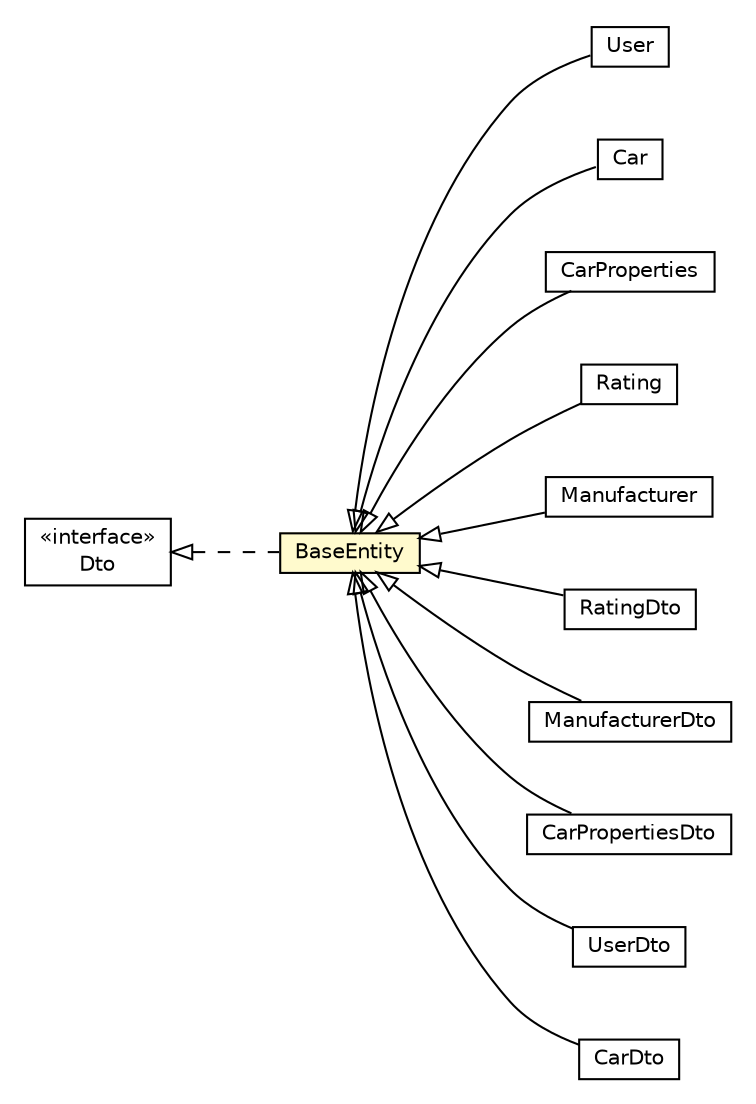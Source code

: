 #!/usr/local/bin/dot
#
# Class diagram 
# Generated by UMLGraph version R5_6-24-gf6e263 (http://www.umlgraph.org/)
#

digraph G {
	edge [fontname="Helvetica",fontsize=10,labelfontname="Helvetica",labelfontsize=10];
	node [fontname="Helvetica",fontsize=10,shape=plaintext];
	nodesep=0.25;
	ranksep=0.5;
	rankdir=LR;
	// com.gwtplatform.carstore.server.dao.domain.User
	c98928 [label=<<table title="com.gwtplatform.carstore.server.dao.domain.User" border="0" cellborder="1" cellspacing="0" cellpadding="2" port="p" href="../../server/dao/domain/User.html">
		<tr><td><table border="0" cellspacing="0" cellpadding="1">
<tr><td align="center" balign="center"> User </td></tr>
		</table></td></tr>
		</table>>, URL="../../server/dao/domain/User.html", fontname="Helvetica", fontcolor="black", fontsize=10.0];
	// com.gwtplatform.carstore.server.dao.domain.Car
	c98929 [label=<<table title="com.gwtplatform.carstore.server.dao.domain.Car" border="0" cellborder="1" cellspacing="0" cellpadding="2" port="p" href="../../server/dao/domain/Car.html">
		<tr><td><table border="0" cellspacing="0" cellpadding="1">
<tr><td align="center" balign="center"> Car </td></tr>
		</table></td></tr>
		</table>>, URL="../../server/dao/domain/Car.html", fontname="Helvetica", fontcolor="black", fontsize=10.0];
	// com.gwtplatform.carstore.server.dao.domain.CarProperties
	c98930 [label=<<table title="com.gwtplatform.carstore.server.dao.domain.CarProperties" border="0" cellborder="1" cellspacing="0" cellpadding="2" port="p" href="../../server/dao/domain/CarProperties.html">
		<tr><td><table border="0" cellspacing="0" cellpadding="1">
<tr><td align="center" balign="center"> CarProperties </td></tr>
		</table></td></tr>
		</table>>, URL="../../server/dao/domain/CarProperties.html", fontname="Helvetica", fontcolor="black", fontsize=10.0];
	// com.gwtplatform.carstore.server.dao.domain.Rating
	c98932 [label=<<table title="com.gwtplatform.carstore.server.dao.domain.Rating" border="0" cellborder="1" cellspacing="0" cellpadding="2" port="p" href="../../server/dao/domain/Rating.html">
		<tr><td><table border="0" cellspacing="0" cellpadding="1">
<tr><td align="center" balign="center"> Rating </td></tr>
		</table></td></tr>
		</table>>, URL="../../server/dao/domain/Rating.html", fontname="Helvetica", fontcolor="black", fontsize=10.0];
	// com.gwtplatform.carstore.server.dao.domain.Manufacturer
	c98933 [label=<<table title="com.gwtplatform.carstore.server.dao.domain.Manufacturer" border="0" cellborder="1" cellspacing="0" cellpadding="2" port="p" href="../../server/dao/domain/Manufacturer.html">
		<tr><td><table border="0" cellspacing="0" cellpadding="1">
<tr><td align="center" balign="center"> Manufacturer </td></tr>
		</table></td></tr>
		</table>>, URL="../../server/dao/domain/Manufacturer.html", fontname="Helvetica", fontcolor="black", fontsize=10.0];
	// com.gwtplatform.carstore.shared.dto.RatingDto
	c98952 [label=<<table title="com.gwtplatform.carstore.shared.dto.RatingDto" border="0" cellborder="1" cellspacing="0" cellpadding="2" port="p" href="./RatingDto.html">
		<tr><td><table border="0" cellspacing="0" cellpadding="1">
<tr><td align="center" balign="center"> RatingDto </td></tr>
		</table></td></tr>
		</table>>, URL="./RatingDto.html", fontname="Helvetica", fontcolor="black", fontsize=10.0];
	// com.gwtplatform.carstore.shared.dto.ManufacturerDto
	c98954 [label=<<table title="com.gwtplatform.carstore.shared.dto.ManufacturerDto" border="0" cellborder="1" cellspacing="0" cellpadding="2" port="p" href="./ManufacturerDto.html">
		<tr><td><table border="0" cellspacing="0" cellpadding="1">
<tr><td align="center" balign="center"> ManufacturerDto </td></tr>
		</table></td></tr>
		</table>>, URL="./ManufacturerDto.html", fontname="Helvetica", fontcolor="black", fontsize=10.0];
	// com.gwtplatform.carstore.shared.dto.CarPropertiesDto
	c98956 [label=<<table title="com.gwtplatform.carstore.shared.dto.CarPropertiesDto" border="0" cellborder="1" cellspacing="0" cellpadding="2" port="p" href="./CarPropertiesDto.html">
		<tr><td><table border="0" cellspacing="0" cellpadding="1">
<tr><td align="center" balign="center"> CarPropertiesDto </td></tr>
		</table></td></tr>
		</table>>, URL="./CarPropertiesDto.html", fontname="Helvetica", fontcolor="black", fontsize=10.0];
	// com.gwtplatform.carstore.shared.dto.BaseEntity
	c98957 [label=<<table title="com.gwtplatform.carstore.shared.dto.BaseEntity" border="0" cellborder="1" cellspacing="0" cellpadding="2" port="p" bgcolor="lemonChiffon" href="./BaseEntity.html">
		<tr><td><table border="0" cellspacing="0" cellpadding="1">
<tr><td align="center" balign="center"> BaseEntity </td></tr>
		</table></td></tr>
		</table>>, URL="./BaseEntity.html", fontname="Helvetica", fontcolor="black", fontsize=10.0];
	// com.gwtplatform.carstore.shared.dto.UserDto
	c98959 [label=<<table title="com.gwtplatform.carstore.shared.dto.UserDto" border="0" cellborder="1" cellspacing="0" cellpadding="2" port="p" href="./UserDto.html">
		<tr><td><table border="0" cellspacing="0" cellpadding="1">
<tr><td align="center" balign="center"> UserDto </td></tr>
		</table></td></tr>
		</table>>, URL="./UserDto.html", fontname="Helvetica", fontcolor="black", fontsize=10.0];
	// com.gwtplatform.carstore.shared.dto.CarDto
	c98961 [label=<<table title="com.gwtplatform.carstore.shared.dto.CarDto" border="0" cellborder="1" cellspacing="0" cellpadding="2" port="p" href="./CarDto.html">
		<tr><td><table border="0" cellspacing="0" cellpadding="1">
<tr><td align="center" balign="center"> CarDto </td></tr>
		</table></td></tr>
		</table>>, URL="./CarDto.html", fontname="Helvetica", fontcolor="black", fontsize=10.0];
	// com.gwtplatform.carstore.shared.dto.Dto
	c98962 [label=<<table title="com.gwtplatform.carstore.shared.dto.Dto" border="0" cellborder="1" cellspacing="0" cellpadding="2" port="p" href="./Dto.html">
		<tr><td><table border="0" cellspacing="0" cellpadding="1">
<tr><td align="center" balign="center"> &#171;interface&#187; </td></tr>
<tr><td align="center" balign="center"> Dto </td></tr>
		</table></td></tr>
		</table>>, URL="./Dto.html", fontname="Helvetica", fontcolor="black", fontsize=10.0];
	//com.gwtplatform.carstore.server.dao.domain.User extends com.gwtplatform.carstore.shared.dto.BaseEntity
	c98957:p -> c98928:p [dir=back,arrowtail=empty];
	//com.gwtplatform.carstore.server.dao.domain.Car extends com.gwtplatform.carstore.shared.dto.BaseEntity
	c98957:p -> c98929:p [dir=back,arrowtail=empty];
	//com.gwtplatform.carstore.server.dao.domain.CarProperties extends com.gwtplatform.carstore.shared.dto.BaseEntity
	c98957:p -> c98930:p [dir=back,arrowtail=empty];
	//com.gwtplatform.carstore.server.dao.domain.Rating extends com.gwtplatform.carstore.shared.dto.BaseEntity
	c98957:p -> c98932:p [dir=back,arrowtail=empty];
	//com.gwtplatform.carstore.server.dao.domain.Manufacturer extends com.gwtplatform.carstore.shared.dto.BaseEntity
	c98957:p -> c98933:p [dir=back,arrowtail=empty];
	//com.gwtplatform.carstore.shared.dto.RatingDto extends com.gwtplatform.carstore.shared.dto.BaseEntity
	c98957:p -> c98952:p [dir=back,arrowtail=empty];
	//com.gwtplatform.carstore.shared.dto.ManufacturerDto extends com.gwtplatform.carstore.shared.dto.BaseEntity
	c98957:p -> c98954:p [dir=back,arrowtail=empty];
	//com.gwtplatform.carstore.shared.dto.CarPropertiesDto extends com.gwtplatform.carstore.shared.dto.BaseEntity
	c98957:p -> c98956:p [dir=back,arrowtail=empty];
	//com.gwtplatform.carstore.shared.dto.BaseEntity implements com.gwtplatform.carstore.shared.dto.Dto
	c98962:p -> c98957:p [dir=back,arrowtail=empty,style=dashed];
	//com.gwtplatform.carstore.shared.dto.UserDto extends com.gwtplatform.carstore.shared.dto.BaseEntity
	c98957:p -> c98959:p [dir=back,arrowtail=empty];
	//com.gwtplatform.carstore.shared.dto.CarDto extends com.gwtplatform.carstore.shared.dto.BaseEntity
	c98957:p -> c98961:p [dir=back,arrowtail=empty];
}

